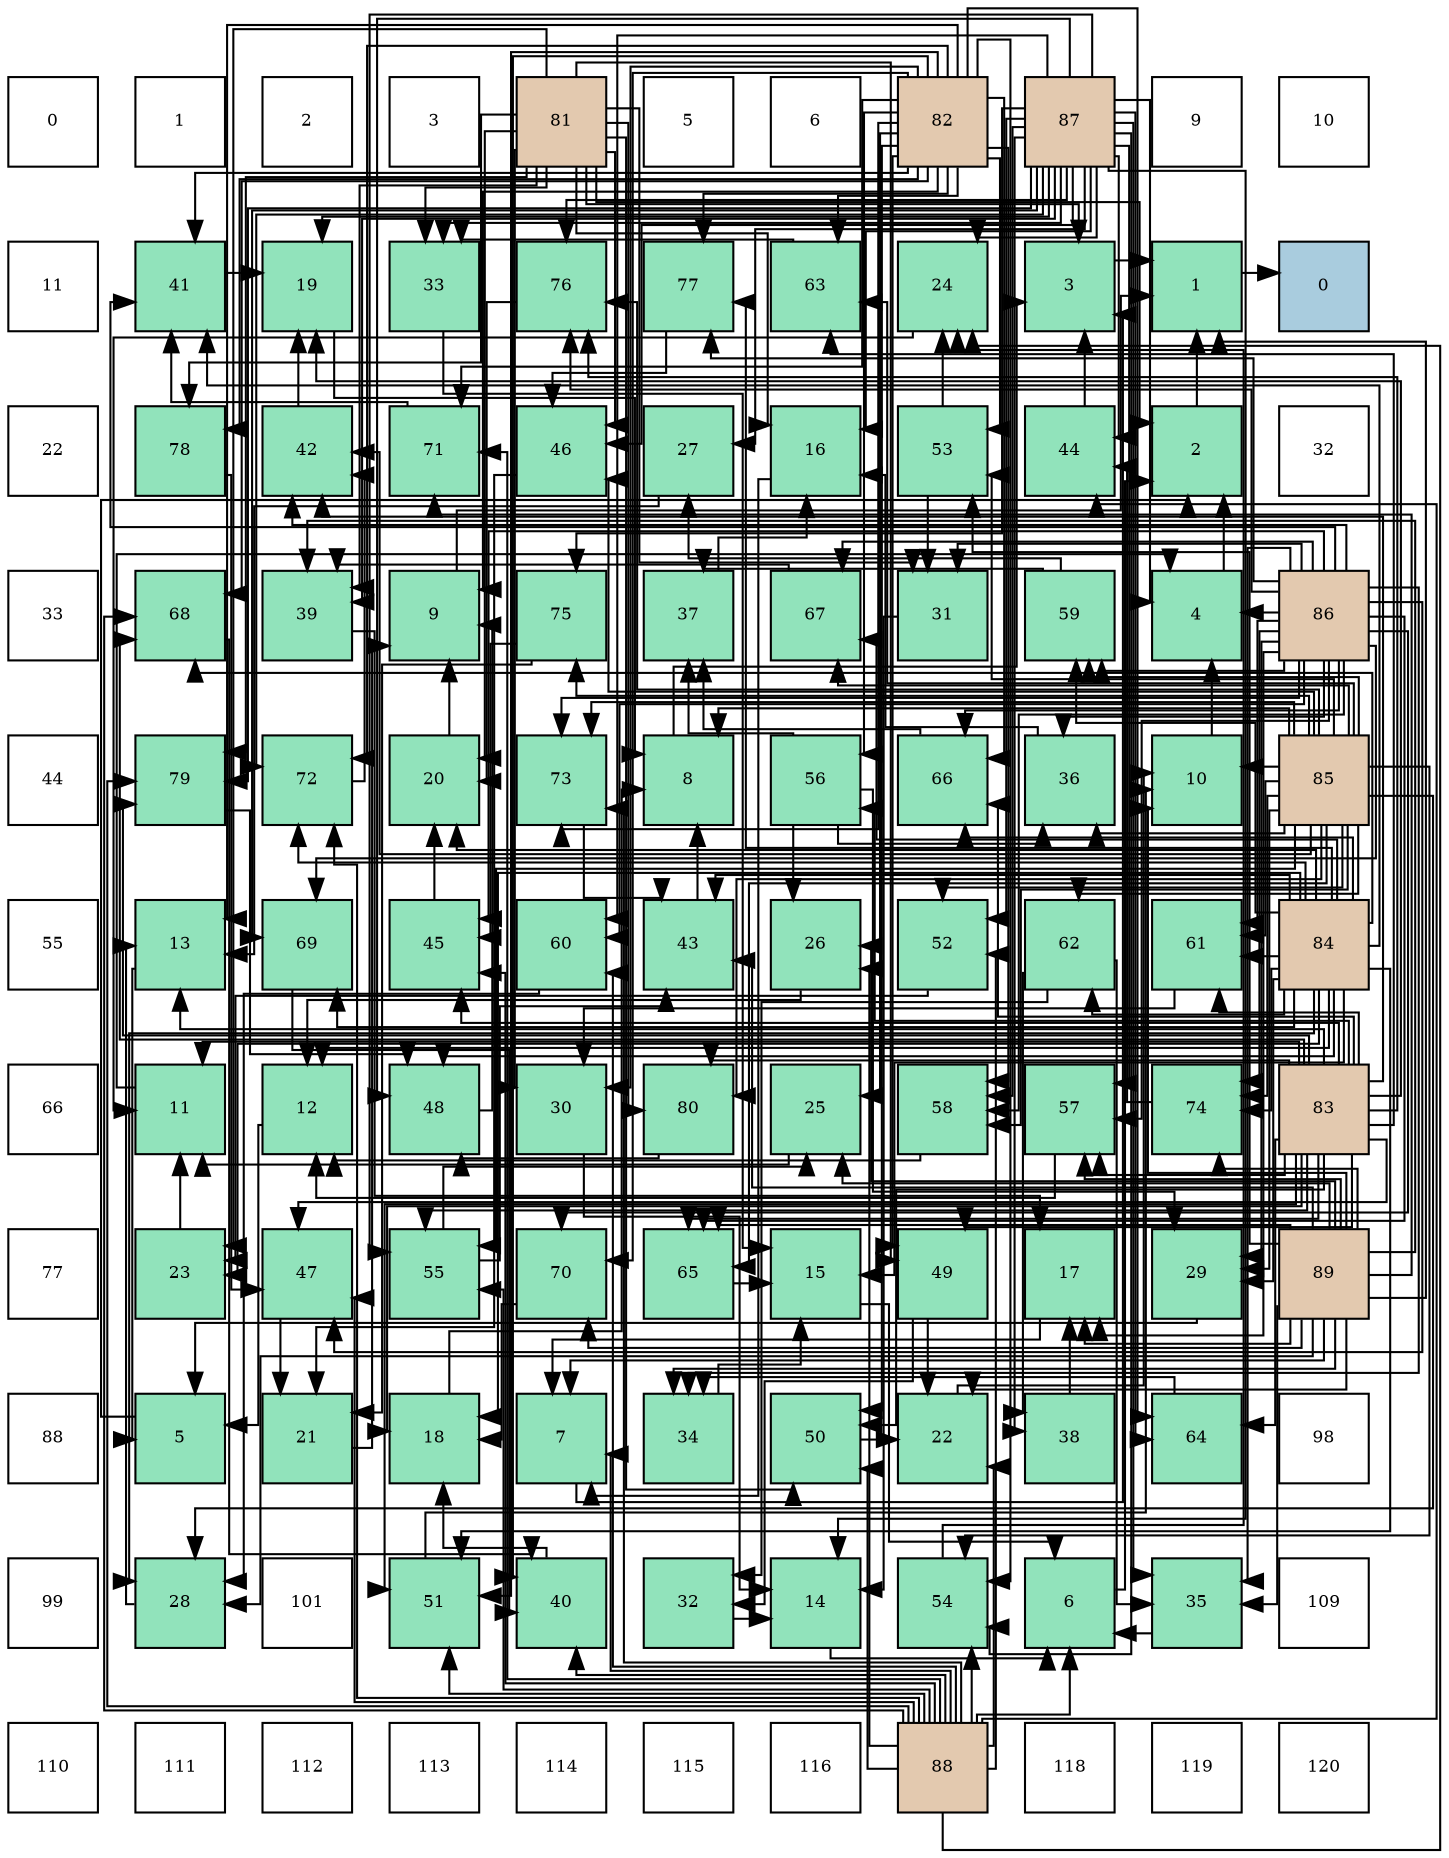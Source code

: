digraph layout{
 rankdir=TB;
 splines=ortho;
 node [style=filled shape=square fixedsize=true width=0.6];
0[label="0", fontsize=8, fillcolor="#ffffff"];
1[label="1", fontsize=8, fillcolor="#ffffff"];
2[label="2", fontsize=8, fillcolor="#ffffff"];
3[label="3", fontsize=8, fillcolor="#ffffff"];
4[label="81", fontsize=8, fillcolor="#e3c9af"];
5[label="5", fontsize=8, fillcolor="#ffffff"];
6[label="6", fontsize=8, fillcolor="#ffffff"];
7[label="82", fontsize=8, fillcolor="#e3c9af"];
8[label="87", fontsize=8, fillcolor="#e3c9af"];
9[label="9", fontsize=8, fillcolor="#ffffff"];
10[label="10", fontsize=8, fillcolor="#ffffff"];
11[label="11", fontsize=8, fillcolor="#ffffff"];
12[label="41", fontsize=8, fillcolor="#91e3bb"];
13[label="19", fontsize=8, fillcolor="#91e3bb"];
14[label="33", fontsize=8, fillcolor="#91e3bb"];
15[label="76", fontsize=8, fillcolor="#91e3bb"];
16[label="77", fontsize=8, fillcolor="#91e3bb"];
17[label="63", fontsize=8, fillcolor="#91e3bb"];
18[label="24", fontsize=8, fillcolor="#91e3bb"];
19[label="3", fontsize=8, fillcolor="#91e3bb"];
20[label="1", fontsize=8, fillcolor="#91e3bb"];
21[label="0", fontsize=8, fillcolor="#a9ccde"];
22[label="22", fontsize=8, fillcolor="#ffffff"];
23[label="78", fontsize=8, fillcolor="#91e3bb"];
24[label="42", fontsize=8, fillcolor="#91e3bb"];
25[label="71", fontsize=8, fillcolor="#91e3bb"];
26[label="46", fontsize=8, fillcolor="#91e3bb"];
27[label="27", fontsize=8, fillcolor="#91e3bb"];
28[label="16", fontsize=8, fillcolor="#91e3bb"];
29[label="53", fontsize=8, fillcolor="#91e3bb"];
30[label="44", fontsize=8, fillcolor="#91e3bb"];
31[label="2", fontsize=8, fillcolor="#91e3bb"];
32[label="32", fontsize=8, fillcolor="#ffffff"];
33[label="33", fontsize=8, fillcolor="#ffffff"];
34[label="68", fontsize=8, fillcolor="#91e3bb"];
35[label="39", fontsize=8, fillcolor="#91e3bb"];
36[label="9", fontsize=8, fillcolor="#91e3bb"];
37[label="75", fontsize=8, fillcolor="#91e3bb"];
38[label="37", fontsize=8, fillcolor="#91e3bb"];
39[label="67", fontsize=8, fillcolor="#91e3bb"];
40[label="31", fontsize=8, fillcolor="#91e3bb"];
41[label="59", fontsize=8, fillcolor="#91e3bb"];
42[label="4", fontsize=8, fillcolor="#91e3bb"];
43[label="86", fontsize=8, fillcolor="#e3c9af"];
44[label="44", fontsize=8, fillcolor="#ffffff"];
45[label="79", fontsize=8, fillcolor="#91e3bb"];
46[label="72", fontsize=8, fillcolor="#91e3bb"];
47[label="20", fontsize=8, fillcolor="#91e3bb"];
48[label="73", fontsize=8, fillcolor="#91e3bb"];
49[label="8", fontsize=8, fillcolor="#91e3bb"];
50[label="56", fontsize=8, fillcolor="#91e3bb"];
51[label="66", fontsize=8, fillcolor="#91e3bb"];
52[label="36", fontsize=8, fillcolor="#91e3bb"];
53[label="10", fontsize=8, fillcolor="#91e3bb"];
54[label="85", fontsize=8, fillcolor="#e3c9af"];
55[label="55", fontsize=8, fillcolor="#ffffff"];
56[label="13", fontsize=8, fillcolor="#91e3bb"];
57[label="69", fontsize=8, fillcolor="#91e3bb"];
58[label="45", fontsize=8, fillcolor="#91e3bb"];
59[label="60", fontsize=8, fillcolor="#91e3bb"];
60[label="43", fontsize=8, fillcolor="#91e3bb"];
61[label="26", fontsize=8, fillcolor="#91e3bb"];
62[label="52", fontsize=8, fillcolor="#91e3bb"];
63[label="62", fontsize=8, fillcolor="#91e3bb"];
64[label="61", fontsize=8, fillcolor="#91e3bb"];
65[label="84", fontsize=8, fillcolor="#e3c9af"];
66[label="66", fontsize=8, fillcolor="#ffffff"];
67[label="11", fontsize=8, fillcolor="#91e3bb"];
68[label="12", fontsize=8, fillcolor="#91e3bb"];
69[label="48", fontsize=8, fillcolor="#91e3bb"];
70[label="30", fontsize=8, fillcolor="#91e3bb"];
71[label="80", fontsize=8, fillcolor="#91e3bb"];
72[label="25", fontsize=8, fillcolor="#91e3bb"];
73[label="58", fontsize=8, fillcolor="#91e3bb"];
74[label="57", fontsize=8, fillcolor="#91e3bb"];
75[label="74", fontsize=8, fillcolor="#91e3bb"];
76[label="83", fontsize=8, fillcolor="#e3c9af"];
77[label="77", fontsize=8, fillcolor="#ffffff"];
78[label="23", fontsize=8, fillcolor="#91e3bb"];
79[label="47", fontsize=8, fillcolor="#91e3bb"];
80[label="55", fontsize=8, fillcolor="#91e3bb"];
81[label="70", fontsize=8, fillcolor="#91e3bb"];
82[label="65", fontsize=8, fillcolor="#91e3bb"];
83[label="15", fontsize=8, fillcolor="#91e3bb"];
84[label="49", fontsize=8, fillcolor="#91e3bb"];
85[label="17", fontsize=8, fillcolor="#91e3bb"];
86[label="29", fontsize=8, fillcolor="#91e3bb"];
87[label="89", fontsize=8, fillcolor="#e3c9af"];
88[label="88", fontsize=8, fillcolor="#ffffff"];
89[label="5", fontsize=8, fillcolor="#91e3bb"];
90[label="21", fontsize=8, fillcolor="#91e3bb"];
91[label="18", fontsize=8, fillcolor="#91e3bb"];
92[label="7", fontsize=8, fillcolor="#91e3bb"];
93[label="34", fontsize=8, fillcolor="#91e3bb"];
94[label="50", fontsize=8, fillcolor="#91e3bb"];
95[label="22", fontsize=8, fillcolor="#91e3bb"];
96[label="38", fontsize=8, fillcolor="#91e3bb"];
97[label="64", fontsize=8, fillcolor="#91e3bb"];
98[label="98", fontsize=8, fillcolor="#ffffff"];
99[label="99", fontsize=8, fillcolor="#ffffff"];
100[label="28", fontsize=8, fillcolor="#91e3bb"];
101[label="101", fontsize=8, fillcolor="#ffffff"];
102[label="51", fontsize=8, fillcolor="#91e3bb"];
103[label="40", fontsize=8, fillcolor="#91e3bb"];
104[label="32", fontsize=8, fillcolor="#91e3bb"];
105[label="14", fontsize=8, fillcolor="#91e3bb"];
106[label="54", fontsize=8, fillcolor="#91e3bb"];
107[label="6", fontsize=8, fillcolor="#91e3bb"];
108[label="35", fontsize=8, fillcolor="#91e3bb"];
109[label="109", fontsize=8, fillcolor="#ffffff"];
110[label="110", fontsize=8, fillcolor="#ffffff"];
111[label="111", fontsize=8, fillcolor="#ffffff"];
112[label="112", fontsize=8, fillcolor="#ffffff"];
113[label="113", fontsize=8, fillcolor="#ffffff"];
114[label="114", fontsize=8, fillcolor="#ffffff"];
115[label="115", fontsize=8, fillcolor="#ffffff"];
116[label="116", fontsize=8, fillcolor="#ffffff"];
117[label="88", fontsize=8, fillcolor="#e3c9af"];
118[label="118", fontsize=8, fillcolor="#ffffff"];
119[label="119", fontsize=8, fillcolor="#ffffff"];
120[label="120", fontsize=8, fillcolor="#ffffff"];
edge [constraint=false, style=vis];20 -> 21;
31 -> 20;
19 -> 20;
42 -> 31;
89 -> 31;
107 -> 31;
92 -> 19;
49 -> 19;
36 -> 20;
53 -> 42;
67 -> 42;
68 -> 89;
56 -> 89;
105 -> 107;
83 -> 107;
28 -> 92;
85 -> 92;
91 -> 49;
13 -> 49;
47 -> 36;
90 -> 36;
95 -> 53;
78 -> 67;
18 -> 67;
72 -> 67;
61 -> 68;
27 -> 56;
100 -> 56;
86 -> 89;
70 -> 105;
40 -> 105;
104 -> 105;
14 -> 83;
93 -> 83;
108 -> 107;
52 -> 28;
38 -> 28;
96 -> 85;
35 -> 85;
103 -> 91;
12 -> 13;
24 -> 13;
60 -> 49;
30 -> 19;
58 -> 47;
26 -> 90;
79 -> 90;
69 -> 36;
84 -> 95;
84 -> 104;
94 -> 95;
102 -> 53;
62 -> 78;
29 -> 18;
29 -> 40;
106 -> 18;
80 -> 72;
80 -> 60;
50 -> 61;
50 -> 86;
50 -> 52;
50 -> 38;
74 -> 68;
73 -> 68;
41 -> 27;
41 -> 38;
59 -> 100;
64 -> 70;
63 -> 104;
63 -> 108;
63 -> 96;
17 -> 14;
97 -> 93;
82 -> 83;
51 -> 38;
39 -> 35;
34 -> 103;
57 -> 103;
81 -> 91;
25 -> 12;
46 -> 24;
48 -> 60;
75 -> 30;
37 -> 90;
37 -> 58;
15 -> 47;
16 -> 26;
23 -> 79;
45 -> 69;
71 -> 69;
4 -> 31;
4 -> 19;
4 -> 28;
4 -> 47;
4 -> 78;
4 -> 70;
4 -> 40;
4 -> 14;
4 -> 35;
4 -> 26;
4 -> 84;
4 -> 94;
4 -> 23;
4 -> 45;
4 -> 71;
7 -> 36;
7 -> 56;
7 -> 72;
7 -> 70;
7 -> 103;
7 -> 12;
7 -> 84;
7 -> 94;
7 -> 102;
7 -> 29;
7 -> 106;
7 -> 50;
7 -> 73;
7 -> 17;
7 -> 97;
7 -> 51;
7 -> 34;
7 -> 81;
7 -> 25;
7 -> 46;
7 -> 48;
7 -> 16;
7 -> 23;
76 -> 67;
76 -> 56;
76 -> 91;
76 -> 13;
76 -> 24;
76 -> 58;
76 -> 79;
76 -> 84;
76 -> 94;
76 -> 102;
76 -> 80;
76 -> 50;
76 -> 74;
76 -> 64;
76 -> 17;
76 -> 97;
76 -> 82;
76 -> 51;
76 -> 34;
76 -> 15;
76 -> 45;
76 -> 71;
65 -> 68;
65 -> 83;
65 -> 91;
65 -> 47;
65 -> 78;
65 -> 100;
65 -> 86;
65 -> 12;
65 -> 60;
65 -> 69;
65 -> 102;
65 -> 41;
65 -> 64;
65 -> 63;
65 -> 51;
65 -> 39;
65 -> 34;
65 -> 57;
65 -> 46;
65 -> 75;
65 -> 16;
54 -> 49;
54 -> 53;
54 -> 100;
54 -> 86;
54 -> 52;
54 -> 24;
54 -> 26;
54 -> 62;
54 -> 29;
54 -> 106;
54 -> 80;
54 -> 73;
54 -> 41;
54 -> 64;
54 -> 63;
54 -> 17;
54 -> 82;
54 -> 39;
54 -> 48;
54 -> 75;
54 -> 37;
54 -> 15;
54 -> 71;
43 -> 42;
43 -> 85;
43 -> 86;
43 -> 40;
43 -> 93;
43 -> 108;
43 -> 52;
43 -> 12;
43 -> 24;
43 -> 58;
43 -> 79;
43 -> 74;
43 -> 73;
43 -> 41;
43 -> 59;
43 -> 64;
43 -> 82;
43 -> 51;
43 -> 39;
43 -> 57;
43 -> 81;
43 -> 48;
43 -> 75;
43 -> 15;
43 -> 16;
8 -> 42;
8 -> 105;
8 -> 28;
8 -> 13;
8 -> 18;
8 -> 27;
8 -> 14;
8 -> 108;
8 -> 96;
8 -> 35;
8 -> 30;
8 -> 26;
8 -> 69;
8 -> 62;
8 -> 106;
8 -> 80;
8 -> 74;
8 -> 73;
8 -> 59;
8 -> 97;
8 -> 57;
8 -> 46;
8 -> 37;
8 -> 15;
8 -> 45;
117 -> 107;
117 -> 92;
117 -> 95;
117 -> 18;
117 -> 61;
117 -> 103;
117 -> 30;
117 -> 58;
117 -> 79;
117 -> 94;
117 -> 102;
117 -> 62;
117 -> 106;
117 -> 80;
117 -> 59;
117 -> 34;
117 -> 25;
117 -> 46;
117 -> 48;
117 -> 45;
87 -> 20;
87 -> 92;
87 -> 53;
87 -> 85;
87 -> 95;
87 -> 72;
87 -> 61;
87 -> 100;
87 -> 93;
87 -> 108;
87 -> 35;
87 -> 60;
87 -> 29;
87 -> 74;
87 -> 82;
87 -> 81;
87 -> 25;
87 -> 75;
edge [constraint=true, style=invis];
0 -> 11 -> 22 -> 33 -> 44 -> 55 -> 66 -> 77 -> 88 -> 99 -> 110;
1 -> 12 -> 23 -> 34 -> 45 -> 56 -> 67 -> 78 -> 89 -> 100 -> 111;
2 -> 13 -> 24 -> 35 -> 46 -> 57 -> 68 -> 79 -> 90 -> 101 -> 112;
3 -> 14 -> 25 -> 36 -> 47 -> 58 -> 69 -> 80 -> 91 -> 102 -> 113;
4 -> 15 -> 26 -> 37 -> 48 -> 59 -> 70 -> 81 -> 92 -> 103 -> 114;
5 -> 16 -> 27 -> 38 -> 49 -> 60 -> 71 -> 82 -> 93 -> 104 -> 115;
6 -> 17 -> 28 -> 39 -> 50 -> 61 -> 72 -> 83 -> 94 -> 105 -> 116;
7 -> 18 -> 29 -> 40 -> 51 -> 62 -> 73 -> 84 -> 95 -> 106 -> 117;
8 -> 19 -> 30 -> 41 -> 52 -> 63 -> 74 -> 85 -> 96 -> 107 -> 118;
9 -> 20 -> 31 -> 42 -> 53 -> 64 -> 75 -> 86 -> 97 -> 108 -> 119;
10 -> 21 -> 32 -> 43 -> 54 -> 65 -> 76 -> 87 -> 98 -> 109 -> 120;
rank = same {0 -> 1 -> 2 -> 3 -> 4 -> 5 -> 6 -> 7 -> 8 -> 9 -> 10};
rank = same {11 -> 12 -> 13 -> 14 -> 15 -> 16 -> 17 -> 18 -> 19 -> 20 -> 21};
rank = same {22 -> 23 -> 24 -> 25 -> 26 -> 27 -> 28 -> 29 -> 30 -> 31 -> 32};
rank = same {33 -> 34 -> 35 -> 36 -> 37 -> 38 -> 39 -> 40 -> 41 -> 42 -> 43};
rank = same {44 -> 45 -> 46 -> 47 -> 48 -> 49 -> 50 -> 51 -> 52 -> 53 -> 54};
rank = same {55 -> 56 -> 57 -> 58 -> 59 -> 60 -> 61 -> 62 -> 63 -> 64 -> 65};
rank = same {66 -> 67 -> 68 -> 69 -> 70 -> 71 -> 72 -> 73 -> 74 -> 75 -> 76};
rank = same {77 -> 78 -> 79 -> 80 -> 81 -> 82 -> 83 -> 84 -> 85 -> 86 -> 87};
rank = same {88 -> 89 -> 90 -> 91 -> 92 -> 93 -> 94 -> 95 -> 96 -> 97 -> 98};
rank = same {99 -> 100 -> 101 -> 102 -> 103 -> 104 -> 105 -> 106 -> 107 -> 108 -> 109};
rank = same {110 -> 111 -> 112 -> 113 -> 114 -> 115 -> 116 -> 117 -> 118 -> 119 -> 120};
}
